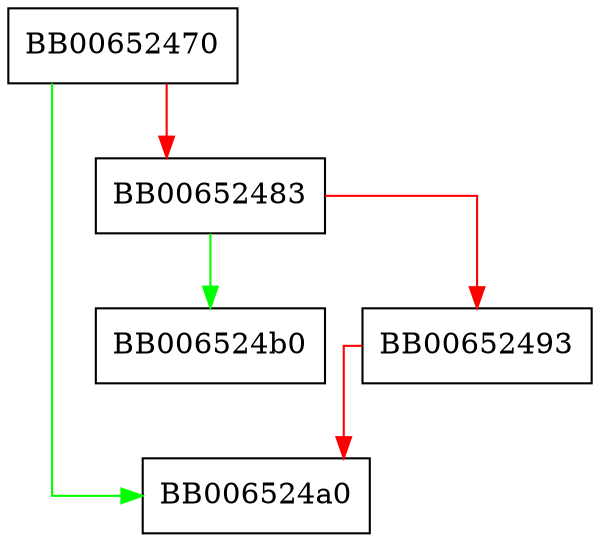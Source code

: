 digraph TS_TST_INFO_set_accuracy {
  node [shape="box"];
  graph [splines=ortho];
  BB00652470 -> BB006524a0 [color="green"];
  BB00652470 -> BB00652483 [color="red"];
  BB00652483 -> BB006524b0 [color="green"];
  BB00652483 -> BB00652493 [color="red"];
  BB00652493 -> BB006524a0 [color="red"];
}